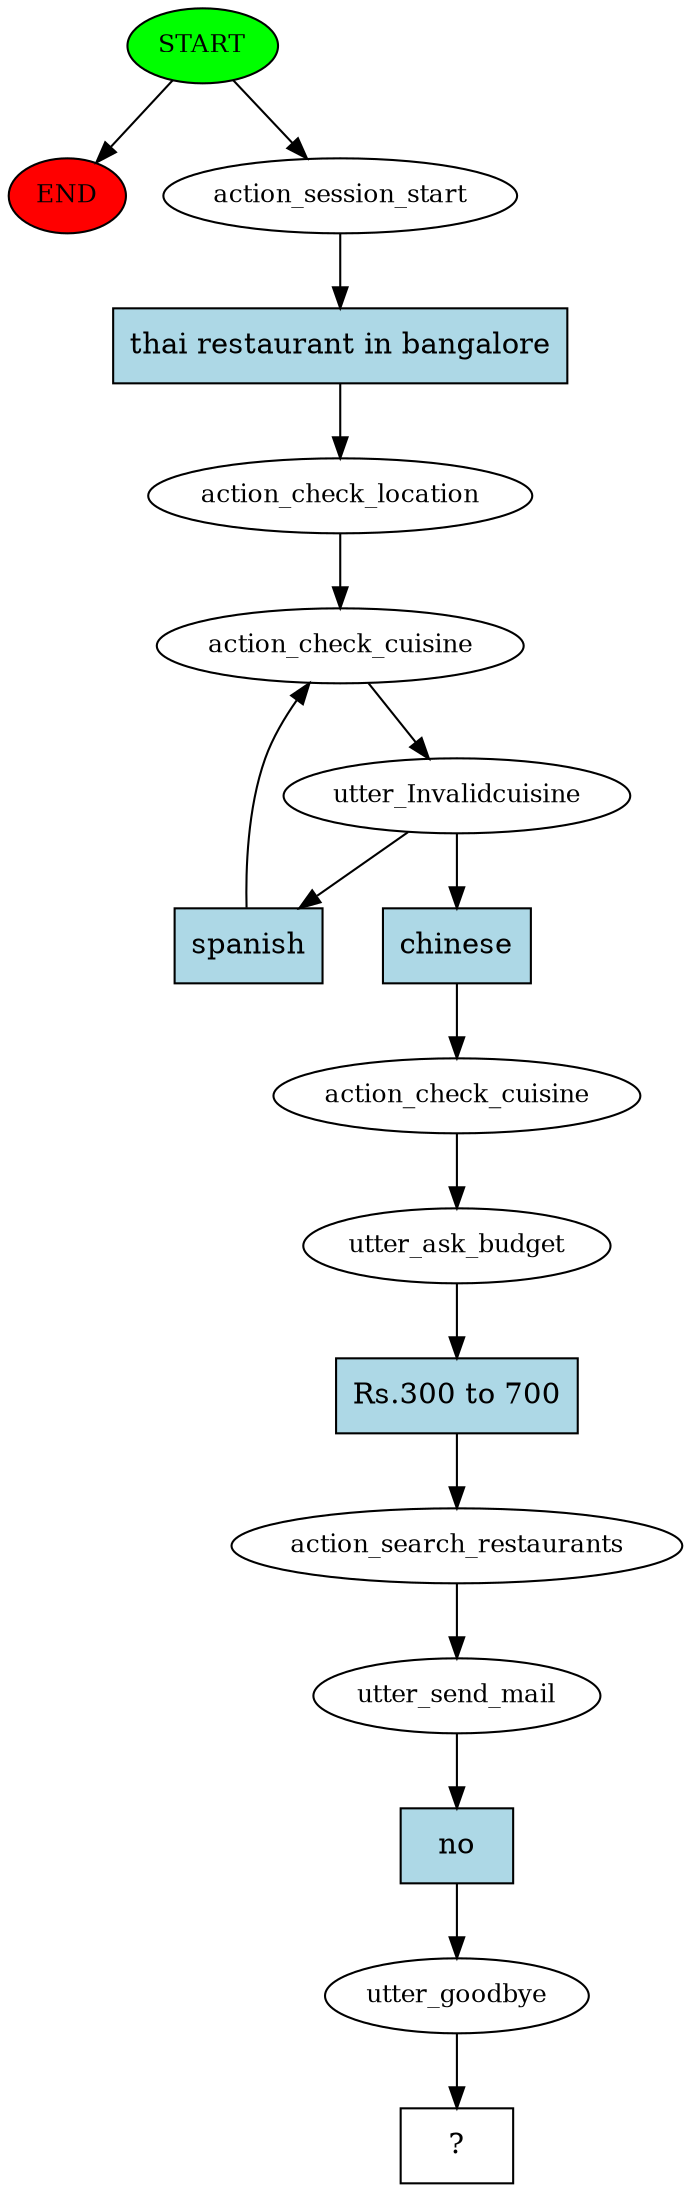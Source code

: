 digraph  {
0 [class="start active", fillcolor=green, fontsize=12, label=START, style=filled];
"-1" [class=end, fillcolor=red, fontsize=12, label=END, style=filled];
1 [class=active, fontsize=12, label=action_session_start];
2 [class=active, fontsize=12, label=action_check_location];
3 [class=active, fontsize=12, label=action_check_cuisine];
4 [class=active, fontsize=12, label=utter_Invalidcuisine];
9 [class=active, fontsize=12, label=action_check_cuisine];
10 [class=active, fontsize=12, label=utter_ask_budget];
11 [class=active, fontsize=12, label=action_search_restaurants];
12 [class=active, fontsize=12, label=utter_send_mail];
13 [class=active, fontsize=12, label=utter_goodbye];
14 [class="intent dashed active", label="  ?  ", shape=rect];
15 [class="intent active", fillcolor=lightblue, label="thai restaurant in bangalore", shape=rect, style=filled];
16 [class="intent active", fillcolor=lightblue, label=spanish, shape=rect, style=filled];
17 [class="intent active", fillcolor=lightblue, label=chinese, shape=rect, style=filled];
18 [class="intent active", fillcolor=lightblue, label="Rs.300 to 700", shape=rect, style=filled];
19 [class="intent active", fillcolor=lightblue, label=no, shape=rect, style=filled];
0 -> "-1"  [class="", key=NONE, label=""];
0 -> 1  [class=active, key=NONE, label=""];
1 -> 15  [class=active, key=0];
2 -> 3  [class=active, key=NONE, label=""];
3 -> 4  [class=active, key=NONE, label=""];
4 -> 16  [class=active, key=0];
4 -> 17  [class=active, key=0];
9 -> 10  [class=active, key=NONE, label=""];
10 -> 18  [class=active, key=0];
11 -> 12  [class=active, key=NONE, label=""];
12 -> 19  [class=active, key=0];
13 -> 14  [class=active, key=NONE, label=""];
15 -> 2  [class=active, key=0];
16 -> 3  [class=active, key=0];
17 -> 9  [class=active, key=0];
18 -> 11  [class=active, key=0];
19 -> 13  [class=active, key=0];
}
